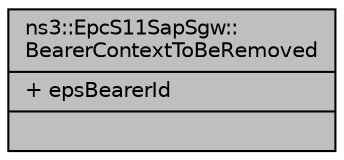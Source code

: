digraph "ns3::EpcS11SapSgw::BearerContextToBeRemoved"
{
  edge [fontname="Helvetica",fontsize="10",labelfontname="Helvetica",labelfontsize="10"];
  node [fontname="Helvetica",fontsize="10",shape=record];
  Node1 [label="{ns3::EpcS11SapSgw::\lBearerContextToBeRemoved\n|+ epsBearerId\l|}",height=0.2,width=0.4,color="black", fillcolor="grey75", style="filled", fontcolor="black"];
}
